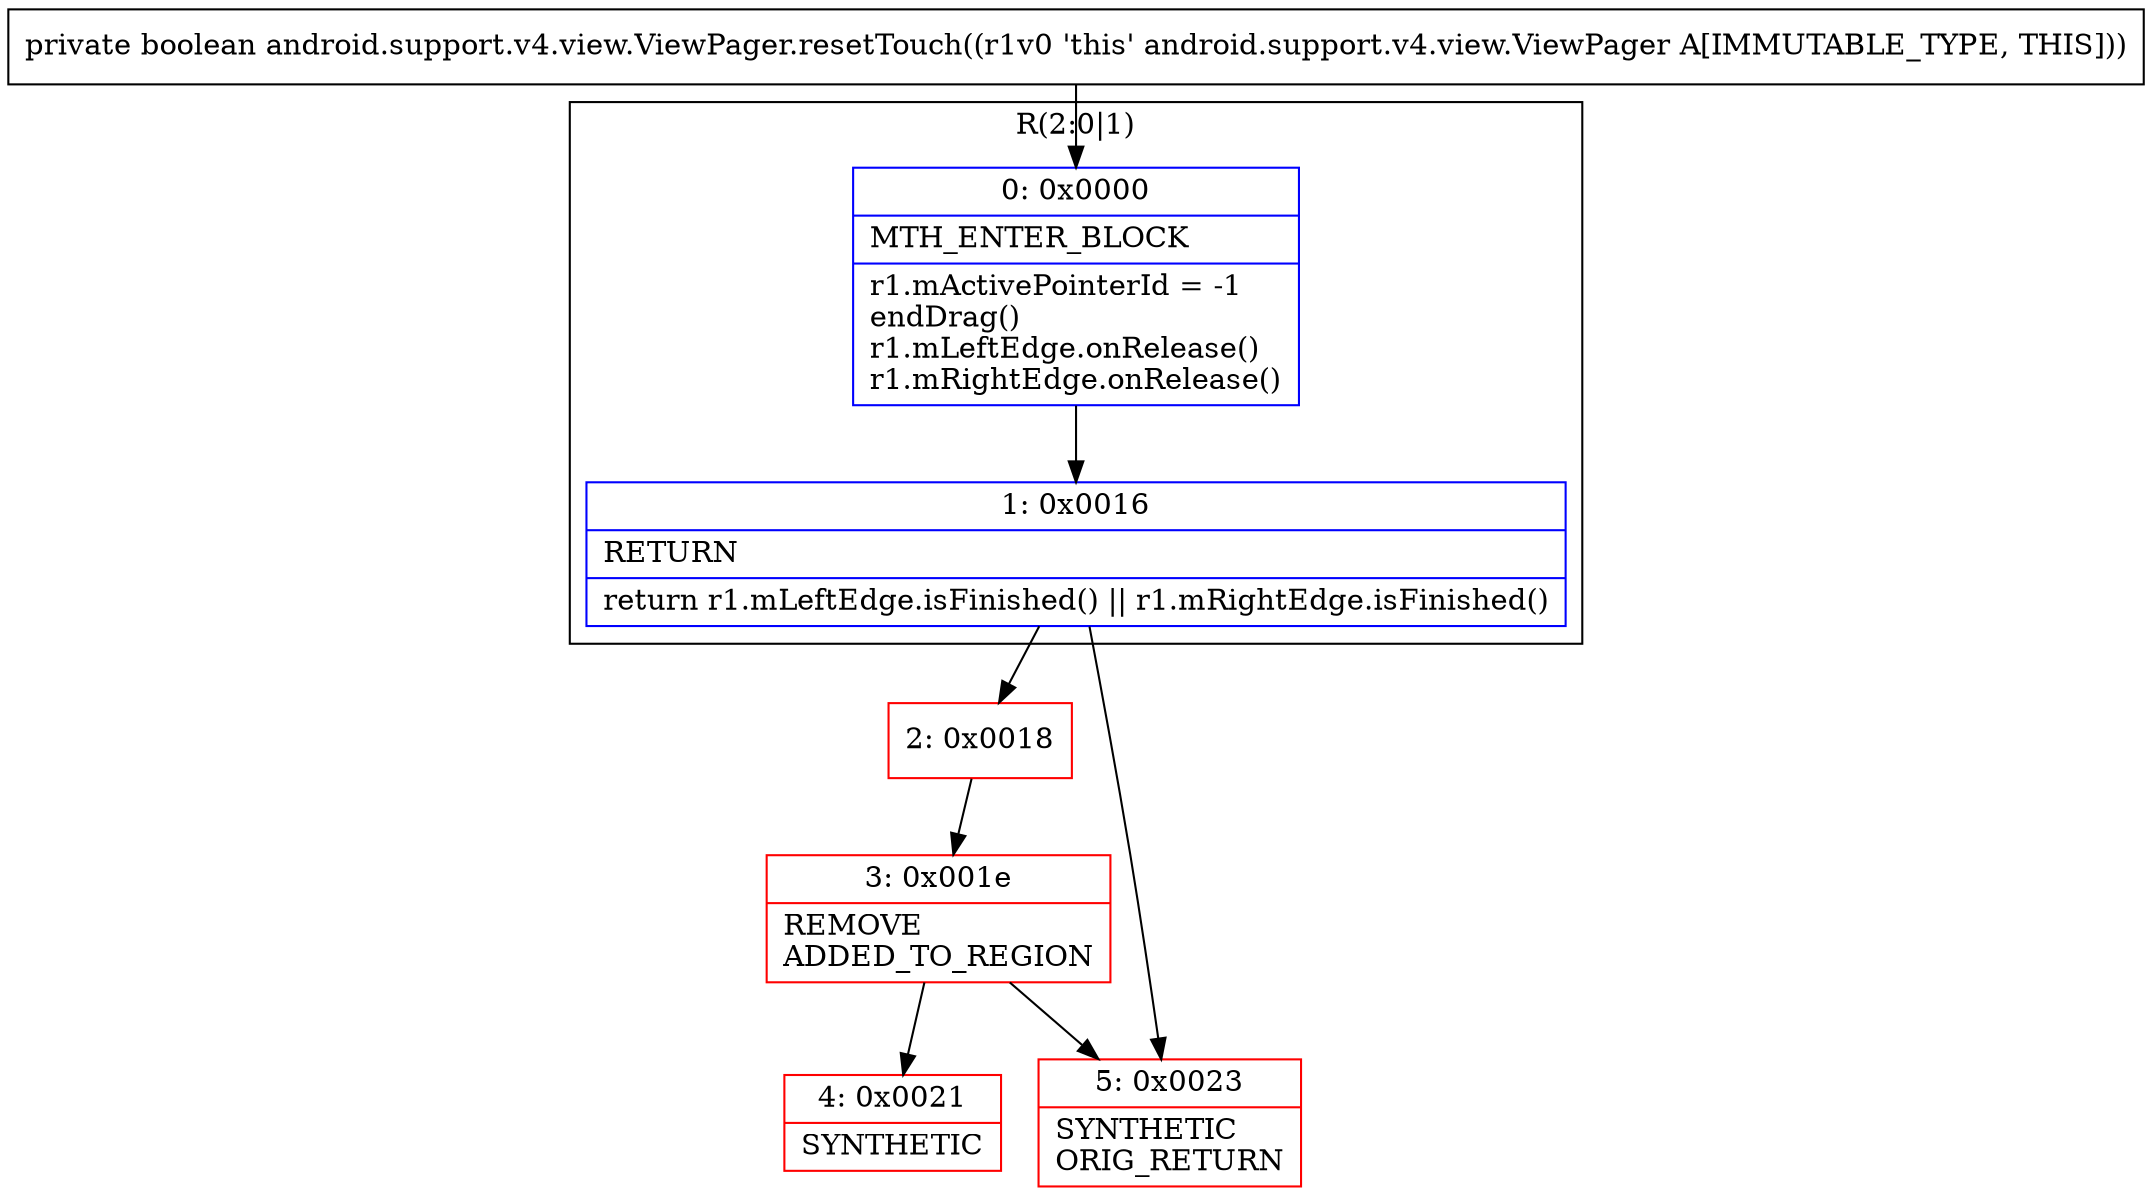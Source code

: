 digraph "CFG forandroid.support.v4.view.ViewPager.resetTouch()Z" {
subgraph cluster_Region_1714526972 {
label = "R(2:0|1)";
node [shape=record,color=blue];
Node_0 [shape=record,label="{0\:\ 0x0000|MTH_ENTER_BLOCK\l|r1.mActivePointerId = \-1\lendDrag()\lr1.mLeftEdge.onRelease()\lr1.mRightEdge.onRelease()\l}"];
Node_1 [shape=record,label="{1\:\ 0x0016|RETURN\l|return r1.mLeftEdge.isFinished() \|\| r1.mRightEdge.isFinished()\l}"];
}
Node_2 [shape=record,color=red,label="{2\:\ 0x0018}"];
Node_3 [shape=record,color=red,label="{3\:\ 0x001e|REMOVE\lADDED_TO_REGION\l}"];
Node_4 [shape=record,color=red,label="{4\:\ 0x0021|SYNTHETIC\l}"];
Node_5 [shape=record,color=red,label="{5\:\ 0x0023|SYNTHETIC\lORIG_RETURN\l}"];
MethodNode[shape=record,label="{private boolean android.support.v4.view.ViewPager.resetTouch((r1v0 'this' android.support.v4.view.ViewPager A[IMMUTABLE_TYPE, THIS])) }"];
MethodNode -> Node_0;
Node_0 -> Node_1;
Node_1 -> Node_2;
Node_1 -> Node_5;
Node_2 -> Node_3;
Node_3 -> Node_4;
Node_3 -> Node_5;
}

